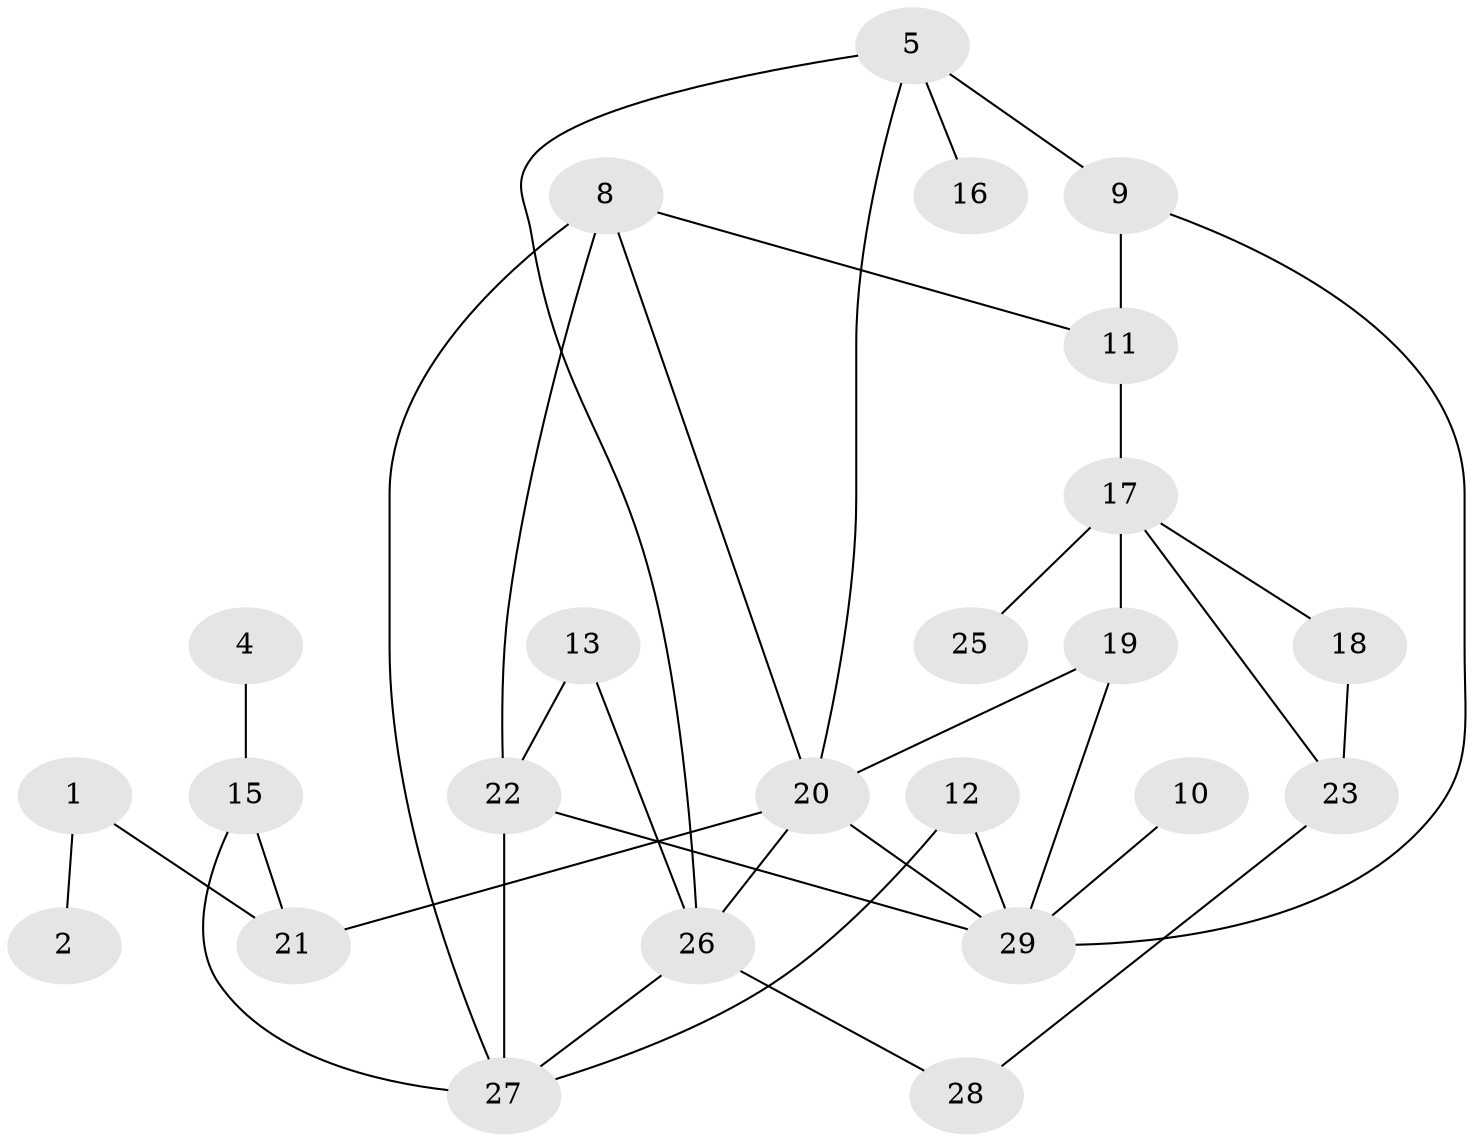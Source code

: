 // original degree distribution, {8: 0.017241379310344827, 2: 0.27586206896551724, 3: 0.1724137931034483, 4: 0.13793103448275862, 5: 0.06896551724137931, 1: 0.2413793103448276, 0: 0.08620689655172414}
// Generated by graph-tools (version 1.1) at 2025/00/03/09/25 03:00:53]
// undirected, 24 vertices, 36 edges
graph export_dot {
graph [start="1"]
  node [color=gray90,style=filled];
  1;
  2;
  4;
  5;
  8;
  9;
  10;
  11;
  12;
  13;
  15;
  16;
  17;
  18;
  19;
  20;
  21;
  22;
  23;
  25;
  26;
  27;
  28;
  29;
  1 -- 2 [weight=1.0];
  1 -- 21 [weight=1.0];
  4 -- 15 [weight=1.0];
  5 -- 9 [weight=1.0];
  5 -- 16 [weight=1.0];
  5 -- 20 [weight=1.0];
  5 -- 26 [weight=1.0];
  8 -- 11 [weight=1.0];
  8 -- 20 [weight=1.0];
  8 -- 22 [weight=1.0];
  8 -- 27 [weight=1.0];
  9 -- 11 [weight=1.0];
  9 -- 29 [weight=1.0];
  10 -- 29 [weight=2.0];
  11 -- 17 [weight=1.0];
  12 -- 27 [weight=1.0];
  12 -- 29 [weight=1.0];
  13 -- 22 [weight=1.0];
  13 -- 26 [weight=1.0];
  15 -- 21 [weight=1.0];
  15 -- 27 [weight=1.0];
  17 -- 18 [weight=1.0];
  17 -- 19 [weight=1.0];
  17 -- 23 [weight=1.0];
  17 -- 25 [weight=1.0];
  18 -- 23 [weight=1.0];
  19 -- 20 [weight=1.0];
  19 -- 29 [weight=1.0];
  20 -- 21 [weight=2.0];
  20 -- 26 [weight=1.0];
  20 -- 29 [weight=2.0];
  22 -- 27 [weight=1.0];
  22 -- 29 [weight=1.0];
  23 -- 28 [weight=1.0];
  26 -- 27 [weight=1.0];
  26 -- 28 [weight=1.0];
}
